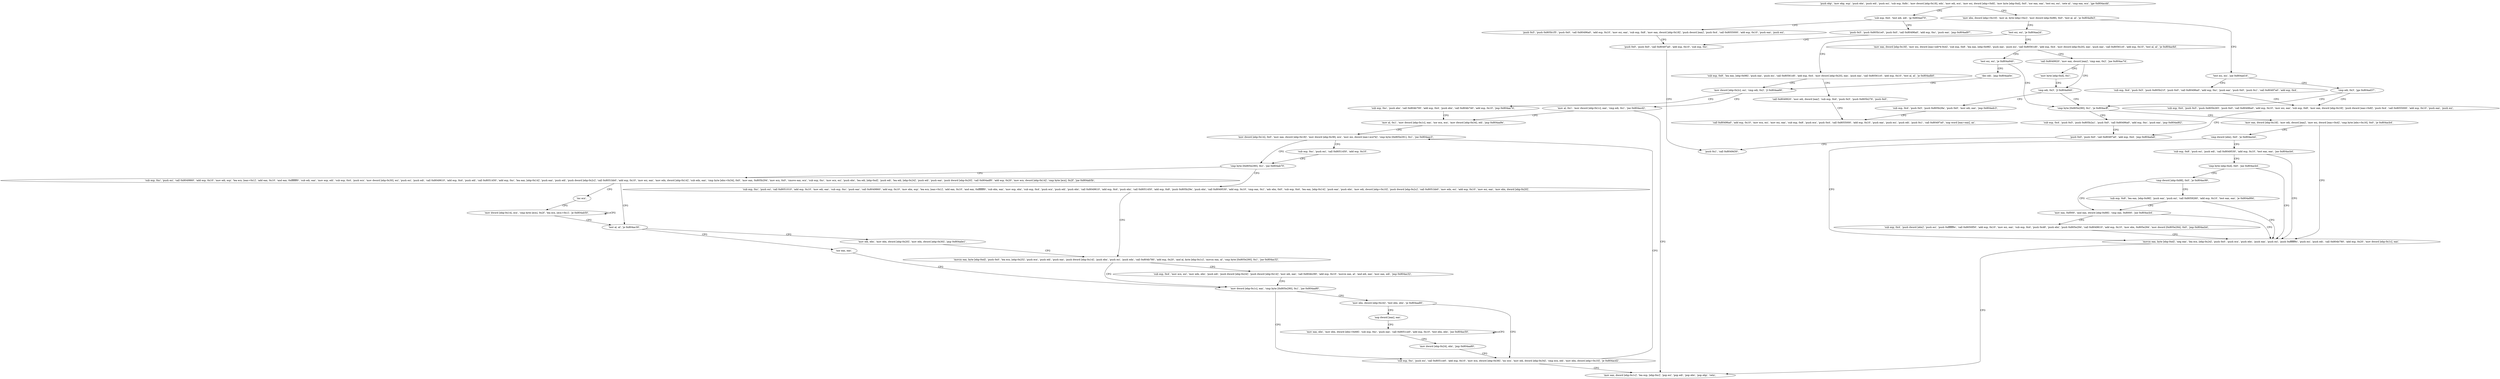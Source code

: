 digraph "func" {
"134523120" [label = "'push ebp', 'mov ebp, esp', 'push ebx', 'push edi', 'push esi', 'sub esp, 0x8c', 'mov dword [ebp-0x18], edx', 'mov edi, ecx', 'mov esi, dword [ebp+0x8]', 'mov byte [ebp-0xd], 0x0', 'xor eax, eax', 'test esi, esi', 'sete al', 'cmp eax, ecx', 'jge 0x804acdd', " ]
"134524125" [label = "'sub esp, 0x4', 'test edi, edi', 'jg 0x804ad70', " ]
"134523159" [label = "'mov ebx, dword [ebp+0x10]', 'mov al, byte [ebp+0xc]', 'mov dword [ebp-0x88], 0x0', 'test al, al', 'je 0x804a9e3', " ]
"134524272" [label = "'push 0x5', 'push 0x805b1f5', 'push 0x0', 'call 0x80496a0', 'add esp, 0x10', 'mov esi, eax', 'sub esp, 0x8', 'mov eax, dword [ebp-0x18]', 'push dword [eax]', 'push 0x4', 'call 0x8055000', 'add esp, 0x10', 'push eax', 'push esi', " ]
"134524136" [label = "'push 0x5', 'push 0x805b1e0', 'push 0x0', 'call 0x80496a0', 'add esp, 0xc', 'push eax', 'jmp 0x804ad97', " ]
"134523363" [label = "'test esi, esi', 'je 0x804aa2d', " ]
"134523183" [label = "'test esi, esi', 'jne 0x804ad16', " ]
"134524311" [label = "'push 0x0', 'push 0x0', 'call 0x80497a0', 'add esp, 0x10', 'sub esp, 0xc', " ]
"134523437" [label = "'mov eax, dword [ebp-0x18]', 'mov esi, dword [eax+edi*4-0x4]', 'sub esp, 0x8', 'lea eax, [ebp-0x98]', 'push eax', 'push esi', 'call 0x80561d0', 'add esp, 0x4', 'mov dword [ebp-0x20], eax', 'push eax', 'call 0x80561c0', 'add esp, 0x10', 'test al, al', 'je 0x804ac6d', " ]
"134523367" [label = "'sub esp, 0x8', 'lea eax, [ebp-0x98]', 'push eax', 'push esi', 'call 0x80561d0', 'add esp, 0x4', 'mov dword [ebp-0x20], eax', 'push eax', 'call 0x80561c0', 'add esp, 0x10', 'test al, al', 'je 0x804adb0', " ]
"134524182" [label = "'sub esp, 0x4', 'push 0x5', 'push 0x805b21f', 'push 0x0', 'call 0x80496a0', 'add esp, 0xc', 'push eax', 'push 0x0', 'push 0x1', 'call 0x80497a0', 'add esp, 0x4', " ]
"134523191" [label = "'cmp edi, 0x3', 'jge 0x804ad37', " ]
"134524326" [label = "'push 0x1', 'call 0x8049d30', " ]
"134524013" [label = "'call 0x8049920', 'mov eax, dword [eax]', 'cmp eax, 0x2', 'jne 0x804ac7d', " ]
"134523483" [label = "'test esi, esi', 'je 0x804a940', " ]
"134524336" [label = "'call 0x8049920', 'mov edi, dword [eax]', 'sub esp, 0x4', 'push 0x5', 'push 0x805b276', 'push 0x0', " ]
"134523406" [label = "'mov dword [ebp-0x2c], esi', 'cmp edi, 0x2', 'jl 0x804aa66', " ]
"134524215" [label = "'sub esp, 0x4', 'push 0x5', 'push 0x805b265', 'push 0x0', 'call 0x80496a0', 'add esp, 0x10', 'mov esi, eax', 'sub esp, 0x8', 'mov eax, dword [ebp-0x18]', 'push dword [eax+0x8]', 'push 0x4', 'call 0x8055000', 'add esp, 0x10', 'push eax', 'push esi', " ]
"134523200" [label = "'cmp byte [0x805e290], 0x1', 'je 0x804acff', " ]
"134524029" [label = "'cmp edi, 0x3', 'jl 0x804a940', " ]
"134524025" [label = "'mov byte [ebp-0xd], 0x1', " ]
"134523491" [label = "'dec edi', 'jmp 0x804aa0e', " ]
"134524355" [label = "'call 0x80496a0', 'add esp, 0x10', 'mov ecx, esi', 'mov esi, eax', 'sub esp, 0x8', 'push ecx', 'push 0x4', 'call 0x8055000', 'add esp, 0x10', 'push eax', 'push esi', 'push edi', 'push 0x1', 'call 0x80497a0', 'nop word [eax+eax], ax', " ]
"134523494" [label = "'mov al, 0x1', 'mov dword [ebp-0x1c], eax', 'cmp edi, 0x1', 'jne 0x804acd2', " ]
"134523414" [label = "'sub esp, 0xc', 'push ebx', 'call 0x804b700', 'add esp, 0x4', 'push ebx', 'call 0x804b740', 'add esp, 0x10', 'jmp 0x804aa74', " ]
"134524258" [label = "'push 0x0', 'push 0x0', 'call 0x80497a0', 'add esp, 0x4', 'jmp 0x804ada6', " ]
"134524159" [label = "'sub esp, 0x4', 'push 0x5', 'push 0x805b2a1', 'push 0x0', 'call 0x80496a0', 'add esp, 0xc', 'push eax', 'jmp 0x804ad62', " ]
"134523213" [label = "'mov eax, dword [ebp-0x18]', 'mov edi, dword [eax]', 'mov esi, dword [eax+0x4]', 'cmp byte [ebx+0x16], 0x0', 'je 0x804acb4', " ]
"134524038" [label = "'sub esp, 0x4', 'push 0x5', 'push 0x805b28a', 'push 0x0', 'mov edi, eax', 'jmp 0x804adc3', " ]
"134524114" [label = "'mov eax, dword [ebp-0x1c]', 'lea esp, [ebp-0xc]', 'pop esi', 'pop edi', 'pop ebx', 'pop ebp', 'retn', " ]
"134523508" [label = "'mov al, 0x1', 'mov dword [ebp-0x1c], eax', 'xor ecx, ecx', 'mov dword [ebp-0x34], edi', 'jmp 0x804aa9e', " ]
"134524084" [label = "'movzx eax, byte [ebp-0xd]', 'neg eax', 'lea ecx, [ebp-0x24]', 'push 0x0', 'push ecx', 'push ebx', 'push eax', 'push esi', 'push 0xffffff9c', 'push esi', 'push edi', 'call 0x804b780', 'add esp, 0x20', 'mov dword [ebp-0x1c], eax', " ]
"134523231" [label = "'cmp dword [ebx], 0x0', 'je 0x804acb4', " ]
"134523550" [label = "'mov dword [ebp-0x14], 0x0', 'mov eax, dword [ebp-0x18]', 'mov dword [ebp-0x38], ecx', 'mov esi, dword [eax+ecx*4]', 'cmp byte [0x805e291], 0x1', 'jne 0x804aac3', " ]
"134523240" [label = "'sub esp, 0x8', 'push esi', 'push edi', 'call 0x8049530', 'add esp, 0x10', 'test eax, eax', 'jne 0x804acb4', " ]
"134523587" [label = "'cmp byte [0x805e290], 0x1', 'jne 0x804ab70', " ]
"134523575" [label = "'sub esp, 0xc', 'push esi', 'call 0x8051450', 'add esp, 0x10', " ]
"134523261" [label = "'cmp byte [ebp-0xd], 0x0', 'jne 0x804acb4', " ]
"134523760" [label = "'sub esp, 0xc', 'push esi', 'call 0x8051010', 'add esp, 0x10', 'mov edi, eax', 'sub esp, 0xc', 'push eax', 'call 0x8049860', 'add esp, 0x10', 'mov ebx, esp', 'lea ecx, [eax+0x1]', 'add eax, 0x10', 'and eax, 0xfffffff0', 'sub ebx, eax', 'mov esp, ebx', 'sub esp, 0x4', 'push ecx', 'push edi', 'push ebx', 'call 0x8049610', 'add esp, 0x4', 'push ebx', 'call 0x8051450', 'add esp, 0x8', 'push 0x805b29e', 'push ebx', 'call 0x8049530', 'add esp, 0x10', 'cmp eax, 0x1', 'adc ebx, 0x0', 'sub esp, 0x4', 'lea eax, [ebp-0x14]', 'push eax', 'push ebx', 'mov edi, dword [ebp+0x10]', 'push dword [ebp-0x2c]', 'call 0x8051bb0', 'mov edx, esi', 'add esp, 0x10', 'mov esi, eax', 'mov ebx, dword [ebp-0x20]', " ]
"134523600" [label = "'sub esp, 0xc', 'push esi', 'call 0x8049860', 'add esp, 0x10', 'mov edi, esp', 'lea ecx, [eax+0x1]', 'add eax, 0x10', 'and eax, 0xfffffff0', 'sub edi, eax', 'mov esp, edi', 'sub esp, 0x4', 'push ecx', 'mov dword [ebp-0x30], esi', 'push esi', 'push edi', 'call 0x8049610', 'add esp, 0x4', 'push edi', 'call 0x8051450', 'add esp, 0xc', 'lea eax, [ebp-0x14]', 'push eax', 'push edi', 'push dword [ebp-0x2c]', 'call 0x8051bb0', 'add esp, 0x10', 'mov esi, eax', 'mov edx, dword [ebp-0x14]', 'sub edx, eax', 'cmp byte [ebx+0x34], 0x0', 'mov eax, 0x805b294', 'mov ecx, 0x0', 'cmove eax, ecx', 'sub esp, 0xc', 'mov ecx, esi', 'push ebx', 'lea edi, [ebp-0xd]', 'push edi', 'lea edi, [ebp-0x24]', 'push edi', 'push eax', 'push dword [ebp-0x20]', 'call 0x804adf0', 'add esp, 0x20', 'mov ecx, dword [ebp-0x14]', 'cmp byte [ecx], 0x2f', 'jne 0x804ab5b', " ]
"134523271" [label = "'cmp dword [ebp-0x88], 0x0', 'je 0x804ac99', " ]
"134523873" [label = "'movzx eax, byte [ebp-0xd]', 'push 0x0', 'lea ecx, [ebp-0x25]', 'push ecx', 'push edi', 'push eax', 'push dword [ebp-0x14]', 'push ebx', 'push esi', 'push edx', 'call 0x804b780', 'add esp, 0x20', 'and al, byte [ebp-0x1c]', 'movzx eax, al', 'cmp byte [0x805e290], 0x1', 'jne 0x804ac32', " ]
"134523739" [label = "'test al, al', 'je 0x804ac30', " ]
"134523727" [label = "'inc ecx', " ]
"134524057" [label = "'sub esp, 0x8', 'lea eax, [ebp-0x98]', 'push eax', 'push esi', 'call 0x8059260', 'add esp, 0x10', 'test eax, eax', 'je 0x804a994', " ]
"134523284" [label = "'mov eax, 0xf000', 'and eax, dword [ebp-0x88]', 'cmp eax, 0x8000', 'jne 0x804acb4', " ]
"134523954" [label = "'mov dword [ebp-0x1c], eax', 'cmp byte [0x805e290], 0x1', 'jne 0x804aa80', " ]
"134523520" [label = "'sub esp, 0xc', 'push esi', 'call 0x8051ce0', 'add esp, 0x10', 'mov ecx, dword [ebp-0x38]', 'inc ecx', 'mov edi, dword [ebp-0x34]', 'cmp ecx, edi', 'mov ebx, dword [ebp+0x10]', 'je 0x804acd2', " ]
"134523970" [label = "'mov ebx, dword [ebp-0x24]', 'test ebx, ebx', 'je 0x804aa80', " ]
"134523914" [label = "'sub esp, 0x4', 'mov ecx, esi', 'mov edx, ebx', 'push edi', 'push dword [ebp-0x24]', 'push dword [ebp-0x14]', 'mov edi, eax', 'call 0x804b290', 'add esp, 0x10', 'movzx eax, al', 'and edi, eax', 'mov eax, edi', 'jmp 0x804ac32', " ]
"134523952" [label = "'xor eax, eax', " ]
"134523747" [label = "'mov edi, ebx', 'mov ebx, dword [ebp-0x20]', 'mov edx, dword [ebp-0x30]', 'jmp 0x804abe1', " ]
"134523728" [label = "'mov dword [ebp-0x14], ecx', 'cmp byte [ecx], 0x2f', 'lea ecx, [ecx+0x1]', 'je 0x804ab50', " ]
"134523306" [label = "'sub esp, 0x4', 'push dword [ebx]', 'push esi', 'push 0xffffff9c', 'call 0x8050f50', 'add esp, 0x10', 'mov esi, eax', 'sub esp, 0x4', 'push 0x48', 'push ebx', 'push 0x805e294', 'call 0x8049610', 'add esp, 0x10', 'mov ebx, 0x805e294', 'mov dword [0x805e294], 0x0', 'jmp 0x804acb4', " ]
"134523981" [label = "'nop dword [eax], eax', " ]
"134523984" [label = "'mov eax, ebx', 'mov ebx, dword [ebx+0x68]', 'sub esp, 0xc', 'push eax', 'call 0x8051ce0', 'add esp, 0x10', 'test ebx, ebx', 'jne 0x804ac50', " ]
"134524005" [label = "'mov dword [ebp-0x24], ebx', 'jmp 0x804aa80', " ]
"134523120" -> "134524125" [ label = "CFG" ]
"134523120" -> "134523159" [ label = "CFG" ]
"134524125" -> "134524272" [ label = "CFG" ]
"134524125" -> "134524136" [ label = "CFG" ]
"134523159" -> "134523363" [ label = "CFG" ]
"134523159" -> "134523183" [ label = "CFG" ]
"134524272" -> "134524311" [ label = "CFG" ]
"134524136" -> "134524311" [ label = "CFG" ]
"134523363" -> "134523437" [ label = "CFG" ]
"134523363" -> "134523367" [ label = "CFG" ]
"134523183" -> "134524182" [ label = "CFG" ]
"134523183" -> "134523191" [ label = "CFG" ]
"134524311" -> "134524326" [ label = "CFG" ]
"134523437" -> "134524013" [ label = "CFG" ]
"134523437" -> "134523483" [ label = "CFG" ]
"134523367" -> "134524336" [ label = "CFG" ]
"134523367" -> "134523406" [ label = "CFG" ]
"134524182" -> "134524215" [ label = "CFG" ]
"134523191" -> "134524215" [ label = "CFG" ]
"134523191" -> "134523200" [ label = "CFG" ]
"134524013" -> "134524029" [ label = "CFG" ]
"134524013" -> "134524025" [ label = "CFG" ]
"134523483" -> "134523200" [ label = "CFG" ]
"134523483" -> "134523491" [ label = "CFG" ]
"134524336" -> "134524355" [ label = "CFG" ]
"134523406" -> "134523494" [ label = "CFG" ]
"134523406" -> "134523414" [ label = "CFG" ]
"134524215" -> "134524258" [ label = "CFG" ]
"134523200" -> "134524159" [ label = "CFG" ]
"134523200" -> "134523213" [ label = "CFG" ]
"134524029" -> "134523200" [ label = "CFG" ]
"134524029" -> "134524038" [ label = "CFG" ]
"134524025" -> "134524029" [ label = "CFG" ]
"134523491" -> "134523406" [ label = "CFG" ]
"134523494" -> "134524114" [ label = "CFG" ]
"134523494" -> "134523508" [ label = "CFG" ]
"134523414" -> "134523508" [ label = "CFG" ]
"134524258" -> "134524326" [ label = "CFG" ]
"134524159" -> "134524258" [ label = "CFG" ]
"134523213" -> "134524084" [ label = "CFG" ]
"134523213" -> "134523231" [ label = "CFG" ]
"134524038" -> "134524355" [ label = "CFG" ]
"134523508" -> "134523550" [ label = "CFG" ]
"134524084" -> "134524114" [ label = "CFG" ]
"134523231" -> "134524084" [ label = "CFG" ]
"134523231" -> "134523240" [ label = "CFG" ]
"134523550" -> "134523587" [ label = "CFG" ]
"134523550" -> "134523575" [ label = "CFG" ]
"134523240" -> "134524084" [ label = "CFG" ]
"134523240" -> "134523261" [ label = "CFG" ]
"134523587" -> "134523760" [ label = "CFG" ]
"134523587" -> "134523600" [ label = "CFG" ]
"134523575" -> "134523587" [ label = "CFG" ]
"134523261" -> "134524084" [ label = "CFG" ]
"134523261" -> "134523271" [ label = "CFG" ]
"134523760" -> "134523873" [ label = "CFG" ]
"134523600" -> "134523739" [ label = "CFG" ]
"134523600" -> "134523727" [ label = "CFG" ]
"134523271" -> "134524057" [ label = "CFG" ]
"134523271" -> "134523284" [ label = "CFG" ]
"134523873" -> "134523954" [ label = "CFG" ]
"134523873" -> "134523914" [ label = "CFG" ]
"134523739" -> "134523952" [ label = "CFG" ]
"134523739" -> "134523747" [ label = "CFG" ]
"134523727" -> "134523728" [ label = "CFG" ]
"134524057" -> "134523284" [ label = "CFG" ]
"134524057" -> "134524084" [ label = "CFG" ]
"134523284" -> "134524084" [ label = "CFG" ]
"134523284" -> "134523306" [ label = "CFG" ]
"134523954" -> "134523520" [ label = "CFG" ]
"134523954" -> "134523970" [ label = "CFG" ]
"134523520" -> "134524114" [ label = "CFG" ]
"134523520" -> "134523550" [ label = "CFG" ]
"134523970" -> "134523520" [ label = "CFG" ]
"134523970" -> "134523981" [ label = "CFG" ]
"134523914" -> "134523954" [ label = "CFG" ]
"134523952" -> "134523954" [ label = "CFG" ]
"134523747" -> "134523873" [ label = "CFG" ]
"134523728" -> "134523728" [ label = "CFG" ]
"134523728" -> "134523739" [ label = "CFG" ]
"134523306" -> "134524084" [ label = "CFG" ]
"134523981" -> "134523984" [ label = "CFG" ]
"134523984" -> "134523984" [ label = "CFG" ]
"134523984" -> "134524005" [ label = "CFG" ]
"134524005" -> "134523520" [ label = "CFG" ]
}
